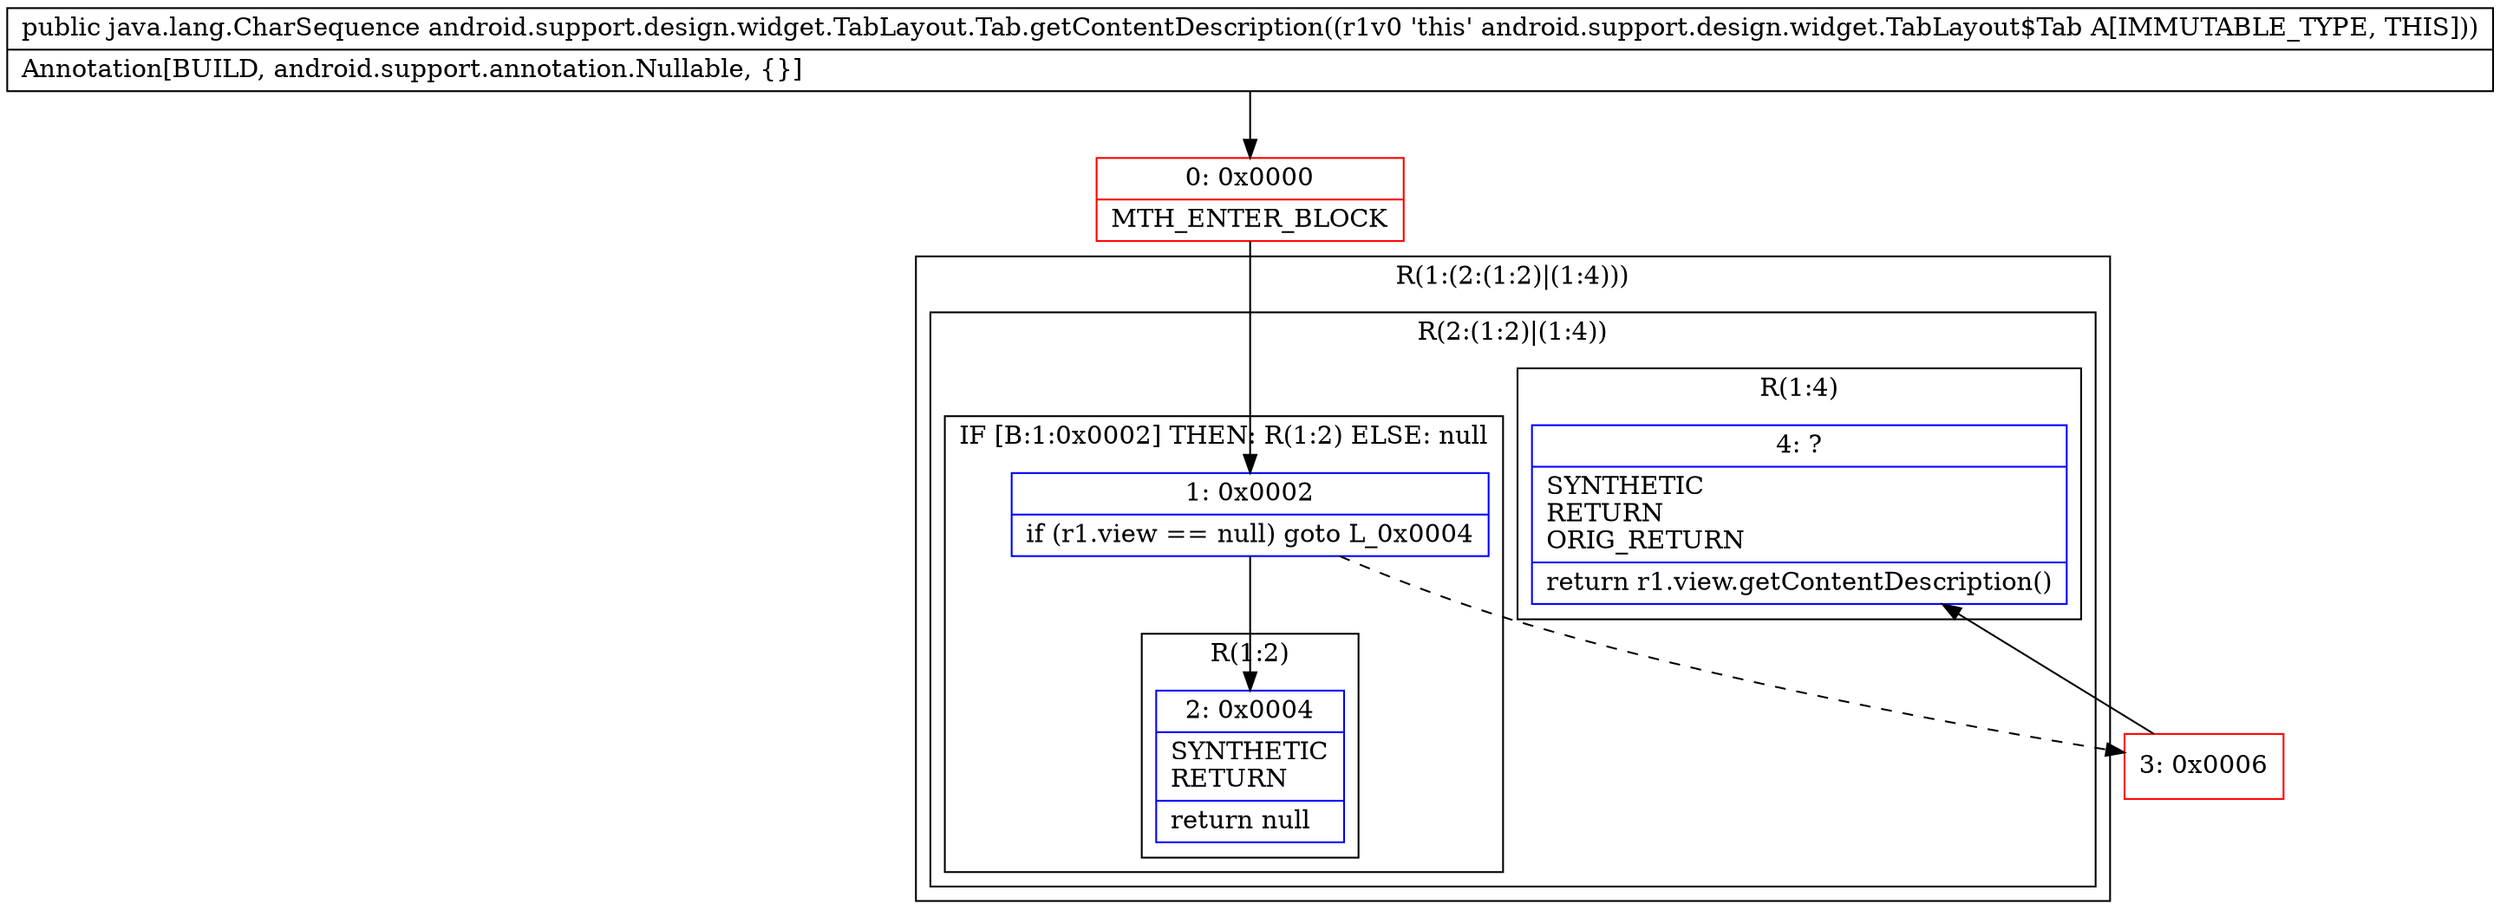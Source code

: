 digraph "CFG forandroid.support.design.widget.TabLayout.Tab.getContentDescription()Ljava\/lang\/CharSequence;" {
subgraph cluster_Region_173852001 {
label = "R(1:(2:(1:2)|(1:4)))";
node [shape=record,color=blue];
subgraph cluster_Region_1497806579 {
label = "R(2:(1:2)|(1:4))";
node [shape=record,color=blue];
subgraph cluster_IfRegion_564536498 {
label = "IF [B:1:0x0002] THEN: R(1:2) ELSE: null";
node [shape=record,color=blue];
Node_1 [shape=record,label="{1\:\ 0x0002|if (r1.view == null) goto L_0x0004\l}"];
subgraph cluster_Region_2078776848 {
label = "R(1:2)";
node [shape=record,color=blue];
Node_2 [shape=record,label="{2\:\ 0x0004|SYNTHETIC\lRETURN\l|return null\l}"];
}
}
subgraph cluster_Region_402402240 {
label = "R(1:4)";
node [shape=record,color=blue];
Node_4 [shape=record,label="{4\:\ ?|SYNTHETIC\lRETURN\lORIG_RETURN\l|return r1.view.getContentDescription()\l}"];
}
}
}
Node_0 [shape=record,color=red,label="{0\:\ 0x0000|MTH_ENTER_BLOCK\l}"];
Node_3 [shape=record,color=red,label="{3\:\ 0x0006}"];
MethodNode[shape=record,label="{public java.lang.CharSequence android.support.design.widget.TabLayout.Tab.getContentDescription((r1v0 'this' android.support.design.widget.TabLayout$Tab A[IMMUTABLE_TYPE, THIS]))  | Annotation[BUILD, android.support.annotation.Nullable, \{\}]\l}"];
MethodNode -> Node_0;
Node_1 -> Node_2;
Node_1 -> Node_3[style=dashed];
Node_0 -> Node_1;
Node_3 -> Node_4;
}


